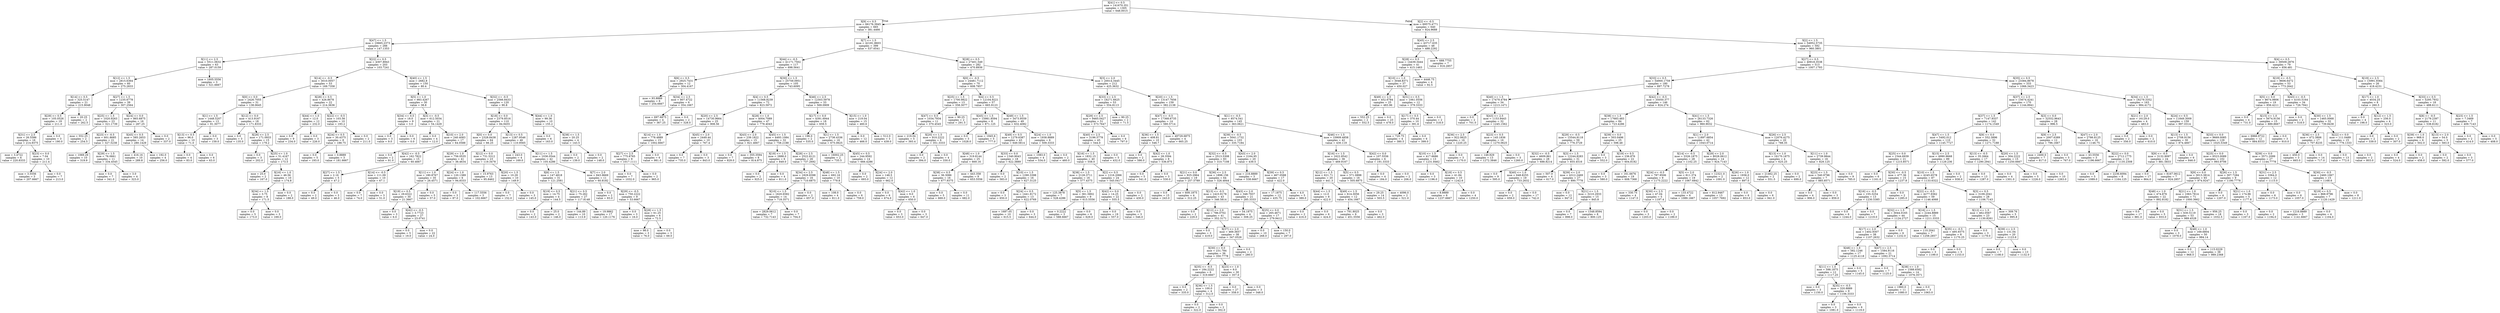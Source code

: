 digraph Tree {
node [shape=box] ;
0 [label="X[41] <= 0.5\nmse = 141670.351\nsamples = 1305\nvalue = 648.0015"] ;
1 [label="X[9] <= 0.5\nmse = 66176.3945\nsamples = 665\nvalue = 381.4466"] ;
0 -> 1 [labeldistance=2.5, labelangle=45, headlabel="True"] ;
2 [label="X[47] <= 1.5\nmse = 10665.2373\nsamples = 266\nvalue = 147.1353"] ;
1 -> 2 ;
3 [label="X[11] <= 2.5\nmse = 5511.0632\nsamples = 63\nvalue = 287.0159"] ;
2 -> 3 ;
4 [label="X[12] <= 1.5\nmse = 2815.6364\nsamples = 60\nvalue = 275.2833"] ;
3 -> 4 ;
5 [label="X[14] <= 0.5\nmse = 325.5147\nsamples = 21\nvalue = 215.9048"] ;
4 -> 5 ;
6 [label="X[29] <= 0.5\nmse = 105.0526\nsamples = 19\nvalue = 211.0"] ;
5 -> 6 ;
7 [label="X[31] <= 2.5\nmse = 26.5586\nsamples = 16\nvalue = 214.9375"] ;
6 -> 7 ;
8 [label="mse = 3.4722\nsamples = 6\nvalue = 220.8333"] ;
7 -> 8 ;
9 [label="X[23] <= 0.0\nmse = 7.04\nsamples = 10\nvalue = 211.4"] ;
7 -> 9 ;
10 [label="mse = 3.5556\nsamples = 3\nvalue = 207.6667"] ;
9 -> 10 ;
11 [label="mse = 0.0\nsamples = 7\nvalue = 213.0"] ;
9 -> 11 ;
12 [label="mse = 0.0\nsamples = 3\nvalue = 190.0"] ;
6 -> 12 ;
13 [label="mse = 20.25\nsamples = 2\nvalue = 262.5"] ;
5 -> 13 ;
14 [label="X[27] <= 1.5\nmse = 1235.6778\nsamples = 39\nvalue = 307.2564"] ;
4 -> 14 ;
15 [label="X[25] <= 1.5\nmse = 1020.9263\nsamples = 23\nvalue = 321.1739"] ;
14 -> 15 ;
16 [label="mse = 552.25\nsamples = 2\nvalue = 254.5"] ;
15 -> 16 ;
17 [label="X[23] <= -0.5\nmse = 601.8685\nsamples = 21\nvalue = 327.5238"] ;
15 -> 17 ;
18 [label="mse = 1069.29\nsamples = 10\nvalue = 319.9"] ;
17 -> 18 ;
19 [label="X[29] <= 1.5\nmse = 76.0661\nsamples = 11\nvalue = 334.4545"] ;
17 -> 19 ;
20 [label="mse = 0.0\nsamples = 7\nvalue = 341.0"] ;
19 -> 20 ;
21 [label="mse = 3.0\nsamples = 4\nvalue = 323.0"] ;
19 -> 21 ;
22 [label="X[24] <= 0.0\nmse = 865.6875\nsamples = 16\nvalue = 287.25"] ;
14 -> 22 ;
23 [label="X[45] <= 0.5\nmse = 585.2653\nsamples = 14\nvalue = 280.1429"] ;
22 -> 23 ;
24 [label="mse = 416.16\nsamples = 10\nvalue = 289.8"] ;
23 -> 24 ;
25 [label="mse = 192.0\nsamples = 4\nvalue = 256.0"] ;
23 -> 25 ;
26 [label="mse = 0.0\nsamples = 2\nvalue = 337.0"] ;
22 -> 26 ;
27 [label="mse = 1605.5556\nsamples = 3\nvalue = 521.6667"] ;
3 -> 27 ;
28 [label="X[22] <= 0.5\nmse = 4307.8943\nsamples = 203\nvalue = 103.7241"] ;
2 -> 28 ;
29 [label="X[14] <= -0.5\nmse = 3010.0057\nsamples = 53\nvalue = 169.7358"] ;
28 -> 29 ;
30 [label="X[0] <= 0.0\nmse = 2426.7055\nsamples = 31\nvalue = 138.0645"] ;
29 -> 30 ;
31 [label="X[1] <= 1.5\nmse = 1448.5207\nsamples = 13\nvalue = 91.3077"] ;
30 -> 31 ;
32 [label="X[13] <= 0.5\nmse = 96.0\nsamples = 10\nvalue = 71.0"] ;
31 -> 32 ;
33 [label="mse = 0.0\nsamples = 4\nvalue = 83.0"] ;
32 -> 33 ;
34 [label="mse = 0.0\nsamples = 6\nvalue = 63.0"] ;
32 -> 34 ;
35 [label="mse = 0.0\nsamples = 3\nvalue = 159.0"] ;
31 -> 35 ;
36 [label="X[12] <= 0.0\nmse = 413.9167\nsamples = 18\nvalue = 171.8333"] ;
30 -> 36 ;
37 [label="mse = 0.0\nsamples = 3\nvalue = 135.0"] ;
36 -> 37 ;
38 [label="X[28] <= 2.5\nmse = 171.0933\nsamples = 15\nvalue = 179.2"] ;
36 -> 38 ;
39 [label="mse = 0.0\nsamples = 3\nvalue = 202.0"] ;
38 -> 39 ;
40 [label="X[25] <= 1.0\nmse = 51.4167\nsamples = 12\nvalue = 173.5"] ;
38 -> 40 ;
41 [label="mse = 25.0\nsamples = 2\nvalue = 167.0"] ;
40 -> 41 ;
42 [label="X[16] <= 1.0\nmse = 46.56\nsamples = 10\nvalue = 174.8"] ;
40 -> 42 ;
43 [label="X[34] <= 1.5\nmse = 3.75\nsamples = 8\nvalue = 171.5"] ;
42 -> 43 ;
44 [label="mse = 0.0\nsamples = 5\nvalue = 173.0"] ;
43 -> 44 ;
45 [label="mse = 0.0\nsamples = 3\nvalue = 169.0"] ;
43 -> 45 ;
46 [label="mse = 0.0\nsamples = 2\nvalue = 188.0"] ;
42 -> 46 ;
47 [label="X[28] <= 0.5\nmse = 426.8678\nsamples = 22\nvalue = 214.3636"] ;
29 -> 47 ;
48 [label="X[44] <= 1.0\nmse = 12.0\nsamples = 12\nvalue = 232.0"] ;
47 -> 48 ;
49 [label="mse = 0.0\nsamples = 9\nvalue = 234.0"] ;
48 -> 49 ;
50 [label="mse = 0.0\nsamples = 3\nvalue = 226.0"] ;
48 -> 50 ;
51 [label="X[22] <= -0.5\nmse = 103.56\nsamples = 10\nvalue = 193.2"] ;
47 -> 51 ;
52 [label="X[24] <= 0.5\nmse = 30.4375\nsamples = 8\nvalue = 188.75"] ;
51 -> 52 ;
53 [label="mse = 0.0\nsamples = 5\nvalue = 193.0"] ;
52 -> 53 ;
54 [label="mse = 0.8889\nsamples = 3\nvalue = 181.6667"] ;
52 -> 54 ;
55 [label="mse = 0.0\nsamples = 2\nvalue = 211.0"] ;
51 -> 55 ;
56 [label="X[40] <= 1.5\nmse = 2682.8\nsamples = 150\nvalue = 80.4"] ;
28 -> 56 ;
57 [label="X[5] <= 1.0\nmse = 983.4267\nsamples = 30\nvalue = 38.8"] ;
56 -> 57 ;
58 [label="X[34] <= 0.5\nmse = 18.0\nsamples = 9\nvalue = 3.0"] ;
57 -> 58 ;
59 [label="mse = 0.0\nsamples = 3\nvalue = 9.0"] ;
58 -> 59 ;
60 [label="mse = 0.0\nsamples = 6\nvalue = 0.0"] ;
58 -> 60 ;
61 [label="X[3] <= -0.5\nmse = 612.5034\nsamples = 21\nvalue = 54.1429"] ;
57 -> 61 ;
62 [label="mse = 0.0\nsamples = 4\nvalue = 12.0"] ;
61 -> 62 ;
63 [label="X[10] <= 2.0\nmse = 240.4083\nsamples = 17\nvalue = 64.0588"] ;
61 -> 63 ;
64 [label="mse = 0.0\nsamples = 2\nvalue = 91.0"] ;
63 -> 64 ;
65 [label="X[42] <= -0.5\nmse = 162.7822\nsamples = 15\nvalue = 60.4667"] ;
63 -> 65 ;
66 [label="X[27] <= 1.5\nmse = 2.16\nsamples = 5\nvalue = 47.2"] ;
65 -> 66 ;
67 [label="mse = 0.0\nsamples = 2\nvalue = 49.0"] ;
66 -> 67 ;
68 [label="mse = 0.0\nsamples = 3\nvalue = 46.0"] ;
66 -> 68 ;
69 [label="X[14] <= -0.5\nmse = 111.09\nsamples = 10\nvalue = 67.1"] ;
65 -> 69 ;
70 [label="mse = 0.0\nsamples = 7\nvalue = 74.0"] ;
69 -> 70 ;
71 [label="mse = 0.0\nsamples = 3\nvalue = 51.0"] ;
69 -> 71 ;
72 [label="X[32] <= -0.5\nmse = 2566.8433\nsamples = 120\nvalue = 90.8"] ;
56 -> 72 ;
73 [label="X[18] <= 0.0\nmse = 2379.8516\nsamples = 110\nvalue = 84.9455"] ;
72 -> 73 ;
74 [label="X[0] <= 0.0\nmse = 2328.8438\nsamples = 64\nvalue = 66.25"] ;
73 -> 74 ;
75 [label="X[29] <= 1.0\nmse = 756.0535\nsamples = 41\nvalue = 36.4634"] ;
74 -> 75 ;
76 [label="X[11] <= 1.0\nmse = 180.8767\nsamples = 35\nvalue = 26.4571"] ;
75 -> 76 ;
77 [label="X[19] <= 0.5\nmse = 29.6322\nsamples = 30\nvalue = 21.3667"] ;
76 -> 77 ;
78 [label="mse = 0.0\nsamples = 3\nvalue = 6.0"] ;
77 -> 78 ;
79 [label="X[42] <= -0.5\nmse = 3.7723\nsamples = 27\nvalue = 23.0741"] ;
77 -> 79 ;
80 [label="mse = 0.0\nsamples = 5\nvalue = 19.0"] ;
79 -> 80 ;
81 [label="mse = 0.0\nsamples = 22\nvalue = 24.0"] ;
79 -> 81 ;
82 [label="mse = 0.0\nsamples = 5\nvalue = 57.0"] ;
76 -> 82 ;
83 [label="X[24] <= 1.0\nmse = 120.1389\nsamples = 6\nvalue = 94.8333"] ;
75 -> 83 ;
84 [label="mse = 0.0\nsamples = 3\nvalue = 87.0"] ;
83 -> 84 ;
85 [label="mse = 117.5556\nsamples = 3\nvalue = 102.6667"] ;
83 -> 85 ;
86 [label="X[12] <= 0.0\nmse = 731.5312\nsamples = 23\nvalue = 119.3478"] ;
74 -> 86 ;
87 [label="mse = 15.9763\nsamples = 13\nvalue = 95.8462"] ;
86 -> 87 ;
88 [label="X[20] <= 1.5\nmse = 10.29\nsamples = 10\nvalue = 149.9"] ;
86 -> 88 ;
89 [label="mse = 0.0\nsamples = 7\nvalue = 152.0"] ;
88 -> 89 ;
90 [label="mse = 0.0\nsamples = 3\nvalue = 145.0"] ;
88 -> 90 ;
91 [label="X[13] <= 0.5\nmse = 1287.9546\nsamples = 46\nvalue = 110.9565"] ;
73 -> 91 ;
92 [label="mse = 243.0\nsamples = 4\nvalue = 169.0"] ;
91 -> 92 ;
93 [label="X[11] <= 1.5\nmse = 1036.0544\nsamples = 42\nvalue = 105.4286"] ;
91 -> 93 ;
94 [label="X[6] <= 1.5\nmse = 147.4818\nsamples = 31\nvalue = 121.2581"] ;
93 -> 94 ;
95 [label="X[19] <= 0.5\nmse = 14.75\nsamples = 4\nvalue = 144.5"] ;
94 -> 95 ;
96 [label="mse = 0.0\nsamples = 2\nvalue = 143.0"] ;
95 -> 96 ;
97 [label="mse = 25.0\nsamples = 2\nvalue = 146.0"] ;
95 -> 97 ;
98 [label="X[21] <= 0.5\nmse = 75.262\nsamples = 27\nvalue = 117.8148"] ;
94 -> 98 ;
99 [label="mse = 144.89\nsamples = 10\nvalue = 113.9"] ;
98 -> 99 ;
100 [label="mse = 19.9862\nsamples = 17\nvalue = 120.1176"] ;
98 -> 100 ;
101 [label="X[7] <= 2.0\nmse = 843.9669\nsamples = 11\nvalue = 60.8182"] ;
93 -> 101 ;
102 [label="mse = 0.0\nsamples = 2\nvalue = 93.0"] ;
101 -> 102 ;
103 [label="X[29] <= -0.5\nmse = 750.2222\nsamples = 9\nvalue = 53.6667"] ;
101 -> 103 ;
104 [label="mse = 0.0\nsamples = 3\nvalue = 16.0"] ;
103 -> 104 ;
105 [label="X[28] <= 1.5\nmse = 61.25\nsamples = 6\nvalue = 72.5"] ;
103 -> 105 ;
106 [label="mse = 98.0\nsamples = 3\nvalue = 76.0"] ;
105 -> 106 ;
107 [label="mse = 0.0\nsamples = 3\nvalue = 69.0"] ;
105 -> 107 ;
108 [label="X[44] <= 1.0\nmse = 99.36\nsamples = 10\nvalue = 155.2"] ;
72 -> 108 ;
109 [label="mse = 0.0\nsamples = 6\nvalue = 163.0"] ;
108 -> 109 ;
110 [label="X[38] <= 1.5\nmse = 20.25\nsamples = 4\nvalue = 143.5"] ;
108 -> 110 ;
111 [label="mse = 0.0\nsamples = 2\nvalue = 139.0"] ;
110 -> 111 ;
112 [label="mse = 0.0\nsamples = 2\nvalue = 148.0"] ;
110 -> 112 ;
113 [label="X[7] <= 1.5\nmse = 42181.8603\nsamples = 399\nvalue = 537.6541"] ;
1 -> 113 ;
114 [label="X[44] <= -0.5\nmse = 41171.7502\nsamples = 117\nvalue = 698.5641"] ;
113 -> 114 ;
115 [label="X[6] <= 0.5\nmse = 2925.7431\nsamples = 12\nvalue = 304.4167"] ;
114 -> 115 ;
116 [label="mse = 93.8889\nsamples = 6\nvalue = 254.6667"] ;
115 -> 116 ;
117 [label="X[34] <= 2.5\nmse = 807.4722\nsamples = 6\nvalue = 354.1667"] ;
115 -> 117 ;
118 [label="mse = 697.6875\nsamples = 4\nvalue = 367.25"] ;
117 -> 118 ;
119 [label="mse = 0.0\nsamples = 2\nvalue = 328.0"] ;
117 -> 119 ;
120 [label="X[30] <= 1.5\nmse = 25759.0951\nsamples = 105\nvalue = 743.6095"] ;
114 -> 120 ;
121 [label="X[4] <= 0.5\nmse = 11568.8239\nsamples = 72\nvalue = 823.5972"] ;
120 -> 121 ;
122 [label="X[20] <= 2.5\nmse = 14730.9664\nsamples = 25\nvalue = 908.56"] ;
121 -> 122 ;
123 [label="X[14] <= 1.0\nmse = 778.4889\nsamples = 15\nvalue = 1002.6667"] ;
122 -> 123 ;
124 [label="X[27] <= 2.5\nmse = 775.8765\nsamples = 9\nvalue = 1017.1111"] ;
123 -> 124 ;
125 [label="mse = 0.0\nsamples = 7\nvalue = 1032.0"] ;
124 -> 125 ;
126 [label="mse = 0.0\nsamples = 2\nvalue = 965.0"] ;
124 -> 126 ;
127 [label="mse = 0.0\nsamples = 6\nvalue = 981.0"] ;
123 -> 127 ;
128 [label="X[45] <= 2.0\nmse = 2449.44\nsamples = 10\nvalue = 767.4"] ;
122 -> 128 ;
129 [label="mse = 0.0\nsamples = 7\nvalue = 735.0"] ;
128 -> 129 ;
130 [label="mse = 0.0\nsamples = 3\nvalue = 843.0"] ;
128 -> 130 ;
131 [label="X[28] <= 1.0\nmse = 4004.7089\nsamples = 47\nvalue = 778.4043"] ;
121 -> 131 ;
132 [label="X[43] <= 2.0\nmse = 239.1822\nsamples = 15\nvalue = 821.4667"] ;
131 -> 132 ;
133 [label="mse = 0.0\nsamples = 7\nvalue = 829.0"] ;
132 -> 133 ;
134 [label="mse = 355.3594\nsamples = 8\nvalue = 814.875"] ;
132 -> 134 ;
135 [label="X[45] <= 1.5\nmse = 4493.1084\nsamples = 32\nvalue = 758.2188"] ;
131 -> 135 ;
136 [label="X[18] <= 1.5\nmse = 2888.0\nsamples = 6\nvalue = 849.0"] ;
135 -> 136 ;
137 [label="mse = 0.0\nsamples = 2\nvalue = 925.0"] ;
136 -> 137 ;
138 [label="mse = 0.0\nsamples = 4\nvalue = 811.0"] ;
136 -> 138 ;
139 [label="X[28] <= 2.5\nmse = 2522.8121\nsamples = 26\nvalue = 737.2692"] ;
135 -> 139 ;
140 [label="X[34] <= 2.5\nmse = 1829.8398\nsamples = 16\nvalue = 710.6875"] ;
139 -> 140 ;
141 [label="X[10] <= 1.5\nmse = 1620.6582\nsamples = 14\nvalue = 718.3571"] ;
140 -> 141 ;
142 [label="mse = 2829.0612\nsamples = 7\nvalue = 732.7143"] ;
141 -> 142 ;
143 [label="mse = 0.0\nsamples = 7\nvalue = 704.0"] ;
141 -> 143 ;
144 [label="mse = 0.0\nsamples = 2\nvalue = 657.0"] ;
140 -> 144 ;
145 [label="X[48] <= 1.5\nmse = 692.16\nsamples = 10\nvalue = 779.8"] ;
139 -> 145 ;
146 [label="mse = 108.0\nsamples = 4\nvalue = 811.0"] ;
145 -> 146 ;
147 [label="mse = 0.0\nsamples = 6\nvalue = 759.0"] ;
145 -> 147 ;
148 [label="X[46] <= 2.5\nmse = 12303.5978\nsamples = 33\nvalue = 569.0909"] ;
120 -> 148 ;
149 [label="X[17] <= 0.0\nmse = 4391.6944\nsamples = 18\nvalue = 659.5"] ;
148 -> 149 ;
150 [label="mse = 196.0\nsamples = 2\nvalue = 535.0"] ;
149 -> 150 ;
151 [label="X[1] <= 1.5\nmse = 2736.4336\nsamples = 16\nvalue = 675.0625"] ;
149 -> 151 ;
152 [label="mse = 16002.25\nsamples = 2\nvalue = 735.5"] ;
151 -> 152 ;
153 [label="X[45] <= 0.5\nmse = 244.9592\nsamples = 14\nvalue = 666.4286"] ;
151 -> 153 ;
154 [label="mse = 0.0\nsamples = 2\nvalue = 693.0"] ;
153 -> 154 ;
155 [label="X[24] <= 2.0\nmse = 148.5\nsamples = 12\nvalue = 662.0"] ;
153 -> 155 ;
156 [label="mse = 0.0\nsamples = 6\nvalue = 674.0"] ;
155 -> 156 ;
157 [label="X[42] <= 1.0\nmse = 9.0\nsamples = 6\nvalue = 650.0"] ;
155 -> 157 ;
158 [label="mse = 0.0\nsamples = 3\nvalue = 653.0"] ;
157 -> 158 ;
159 [label="mse = 0.0\nsamples = 3\nvalue = 647.0"] ;
157 -> 159 ;
160 [label="X[15] <= 1.0\nmse = 219.04\nsamples = 15\nvalue = 460.6"] ;
148 -> 160 ;
161 [label="mse = 0.0\nsamples = 12\nvalue = 466.0"] ;
160 -> 161 ;
162 [label="mse = 512.0\nsamples = 3\nvalue = 439.0"] ;
160 -> 162 ;
163 [label="X[28] <= 0.5\nmse = 27401.549\nsamples = 282\nvalue = 470.8936"] ;
113 -> 163 ;
164 [label="X[0] <= -0.5\nmse = 24481.7112\nsamples = 70\nvalue = 608.7857"] ;
163 -> 164 ;
165 [label="X[25] <= 1.5\nmse = 1700.9822\nsamples = 13\nvalue = 358.3077"] ;
164 -> 165 ;
166 [label="X[47] <= 0.5\nmse = 1034.7934\nsamples = 11\nvalue = 370.4545"] ;
165 -> 166 ;
167 [label="mse = 219.04\nsamples = 5\nvalue = 393.4"] ;
166 -> 167 ;
168 [label="X[20] <= 1.5\nmse = 910.2222\nsamples = 6\nvalue = 351.3333"] ;
166 -> 168 ;
169 [label="mse = 0.0\nsamples = 2\nvalue = 394.0"] ;
168 -> 169 ;
170 [label="mse = 0.0\nsamples = 4\nvalue = 330.0"] ;
168 -> 170 ;
171 [label="mse = 90.25\nsamples = 2\nvalue = 291.5"] ;
165 -> 171 ;
172 [label="X[4] <= 0.5\nmse = 12104.9221\nsamples = 57\nvalue = 665.9123"] ;
164 -> 172 ;
173 [label="X[45] <= 1.5\nmse = 15981.8594\nsamples = 8\nvalue = 871.125"] ;
172 -> 173 ;
174 [label="mse = 0.0\nsamples = 3\nvalue = 1028.0"] ;
173 -> 174 ;
175 [label="mse = 1945.6\nsamples = 5\nvalue = 777.0"] ;
173 -> 175 ;
176 [label="X[49] <= 1.5\nmse = 3473.9559\nsamples = 49\nvalue = 632.4082"] ;
172 -> 176 ;
177 [label="X[49] <= 0.5\nmse = 1279.6387\nsamples = 43\nvalue = 649.5814"] ;
176 -> 177 ;
178 [label="X[48] <= 1.0\nmse = 319.8144\nsamples = 25\nvalue = 669.16"] ;
177 -> 178 ;
179 [label="X[38] <= 0.5\nmse = 36.3086\nsamples = 16\nvalue = 677.9375"] ;
178 -> 179 ;
180 [label="mse = 0.0\nsamples = 5\nvalue = 669.0"] ;
179 -> 180 ;
181 [label="mse = 0.0\nsamples = 11\nvalue = 682.0"] ;
179 -> 181 ;
182 [label="mse = 443.358\nsamples = 9\nvalue = 653.5556"] ;
178 -> 182 ;
183 [label="X[33] <= 0.0\nmse = 1340.9043\nsamples = 18\nvalue = 622.3889"] ;
177 -> 183 ;
184 [label="mse = 0.0\nsamples = 2\nvalue = 583.0"] ;
183 -> 184 ;
185 [label="X[10] <= 1.5\nmse = 1290.3398\nsamples = 16\nvalue = 627.3125"] ;
183 -> 185 ;
186 [label="mse = 0.0\nsamples = 3\nvalue = 650.0"] ;
185 -> 186 ;
187 [label="X[24] <= 0.5\nmse = 1441.9172\nsamples = 13\nvalue = 622.0769"] ;
185 -> 187 ;
188 [label="mse = 1687.05\nsamples = 10\nvalue = 615.5"] ;
187 -> 188 ;
189 [label="mse = 0.0\nsamples = 3\nvalue = 644.0"] ;
187 -> 189 ;
190 [label="X[24] <= 1.0\nmse = 1938.8889\nsamples = 6\nvalue = 509.3333"] ;
176 -> 190 ;
191 [label="mse = 1083.0\nsamples = 4\nvalue = 534.0"] ;
190 -> 191 ;
192 [label="mse = 0.0\nsamples = 2\nvalue = 460.0"] ;
190 -> 192 ;
193 [label="X[3] <= 2.0\nmse = 20014.3445\nsamples = 212\nvalue = 425.3632"] ;
163 -> 193 ;
194 [label="X[33] <= 2.5\nmse = 18271.6625\nsamples = 53\nvalue = 554.8113"] ;
193 -> 194 ;
195 [label="X[29] <= 2.5\nmse = 9465.0427\nsamples = 51\nvalue = 573.7647"] ;
194 -> 195 ;
196 [label="X[40] <= 2.5\nmse = 3196.5778\nsamples = 45\nvalue = 544.0"] ;
195 -> 196 ;
197 [label="X[16] <= 1.5\nmse = 1832.15\nsamples = 40\nvalue = 558.0"] ;
196 -> 197 ;
198 [label="X[38] <= 1.5\nmse = 2126.3711\nsamples = 16\nvalue = 577.4375"] ;
197 -> 198 ;
199 [label="mse = 125.3878\nsamples = 7\nvalue = 528.4286"] ;
198 -> 199 ;
200 [label="X[5] <= 1.5\nmse = 361.5802\nsamples = 9\nvalue = 615.5556"] ;
198 -> 200 ;
201 [label="mse = 0.2222\nsamples = 3\nvalue = 588.6667"] ;
200 -> 201 ;
202 [label="mse = 0.0\nsamples = 6\nvalue = 629.0"] ;
200 -> 202 ;
203 [label="X[2] <= 0.5\nmse = 1216.2066\nsamples = 24\nvalue = 545.0417"] ;
197 -> 203 ;
204 [label="X[42] <= 0.0\nmse = 14.25\nsamples = 22\nvalue = 555.5"] ;
203 -> 204 ;
205 [label="mse = 0.0\nsamples = 19\nvalue = 557.0"] ;
204 -> 205 ;
206 [label="mse = 0.0\nsamples = 3\nvalue = 546.0"] ;
204 -> 206 ;
207 [label="mse = 0.0\nsamples = 2\nvalue = 430.0"] ;
203 -> 207 ;
208 [label="mse = 0.0\nsamples = 5\nvalue = 432.0"] ;
196 -> 208 ;
209 [label="mse = 0.0\nsamples = 6\nvalue = 797.0"] ;
195 -> 209 ;
210 [label="mse = 90.25\nsamples = 2\nvalue = 71.5"] ;
194 -> 210 ;
211 [label="X[20] <= 1.5\nmse = 13147.7656\nsamples = 159\nvalue = 382.2138"] ;
193 -> 211 ;
212 [label="X[47] <= -0.5\nmse = 17368.6735\nsamples = 14\nvalue = 580.5714"] ;
211 -> 212 ;
213 [label="X[36] <= 1.5\nmse = 408.81\nsamples = 10\nvalue = 546.7"] ;
212 -> 213 ;
214 [label="mse = 0.0\nsamples = 2\nvalue = 586.0"] ;
213 -> 214 ;
215 [label="X[42] <= 1.0\nmse = 28.3594\nsamples = 8\nvalue = 536.875"] ;
213 -> 215 ;
216 [label="mse = 0.0\nsamples = 5\nvalue = 541.0"] ;
215 -> 216 ;
217 [label="mse = 0.0\nsamples = 3\nvalue = 530.0"] ;
215 -> 217 ;
218 [label="mse = 49729.6875\nsamples = 4\nvalue = 665.25"] ;
212 -> 218 ;
219 [label="X[1] <= -0.5\nmse = 8574.541\nsamples = 145\nvalue = 363.0621"] ;
211 -> 219 ;
220 [label="X[39] <= -0.5\nmse = 5041.1732\nsamples = 103\nvalue = 335.7184"] ;
219 -> 220 ;
221 [label="X[32] <= -0.5\nmse = 2513.5308\nsamples = 83\nvalue = 310.7108"] ;
220 -> 221 ;
222 [label="X[21] <= 0.0\nmse = 925.2964\nsamples = 19\nvalue = 257.5789"] ;
221 -> 222 ;
223 [label="mse = 0.0\nsamples = 15\nvalue = 243.0"] ;
222 -> 223 ;
224 [label="mse = 609.1875\nsamples = 4\nvalue = 312.25"] ;
222 -> 224 ;
225 [label="X[36] <= 2.5\nmse = 1898.156\nsamples = 64\nvalue = 326.4844"] ;
221 -> 225 ;
226 [label="X[13] <= -0.5\nmse = 1423.9178\nsamples = 43\nvalue = 346.5814"] ;
225 -> 226 ;
227 [label="mse = 0.0\nsamples = 2\nvalue = 229.0"] ;
226 -> 227 ;
228 [label="X[12] <= 2.0\nmse = 786.0702\nsamples = 41\nvalue = 352.3171"] ;
226 -> 228 ;
229 [label="mse = 0.0\nsamples = 3\nvalue = 419.0"] ;
228 -> 229 ;
230 [label="X[37] <= 2.0\nmse = 469.3657\nsamples = 38\nvalue = 347.0526"] ;
228 -> 230 ;
231 [label="X[30] <= 0.0\nmse = 231.784\nsamples = 36\nvalue = 350.7778"] ;
230 -> 231 ;
232 [label="X[35] <= -0.5\nmse = 184.2222\nsamples = 6\nvalue = 319.6667"] ;
231 -> 232 ;
233 [label="mse = 0.0\nsamples = 2\nvalue = 335.0"] ;
232 -> 233 ;
234 [label="X[36] <= 1.5\nmse = 100.0\nsamples = 4\nvalue = 312.0"] ;
232 -> 234 ;
235 [label="mse = 0.0\nsamples = 2\nvalue = 322.0"] ;
234 -> 235 ;
236 [label="mse = 0.0\nsamples = 2\nvalue = 302.0"] ;
234 -> 236 ;
237 [label="X[23] <= 1.0\nmse = 9.0\nsamples = 30\nvalue = 357.0"] ;
231 -> 237 ;
238 [label="mse = 0.0\nsamples = 27\nvalue = 358.0"] ;
237 -> 238 ;
239 [label="mse = 0.0\nsamples = 3\nvalue = 348.0"] ;
237 -> 239 ;
240 [label="mse = 0.0\nsamples = 2\nvalue = 280.0"] ;
230 -> 240 ;
241 [label="X[43] <= 2.0\nmse = 348.7937\nsamples = 21\nvalue = 285.3333"] ;
225 -> 241 ;
242 [label="mse = 54.1875\nsamples = 4\nvalue = 308.25"] ;
241 -> 242 ;
243 [label="X[25] <= 0.0\nmse = 265.4671\nsamples = 17\nvalue = 279.9412"] ;
241 -> 243 ;
244 [label="mse = 0.0\nsamples = 10\nvalue = 268.0"] ;
243 -> 244 ;
245 [label="mse = 150.0\nsamples = 7\nvalue = 297.0"] ;
243 -> 245 ;
246 [label="X[43] <= 2.0\nmse = 2164.95\nsamples = 20\nvalue = 439.5"] ;
220 -> 246 ;
247 [label="mse = 216.8889\nsamples = 3\nvalue = 538.6667"] ;
246 -> 247 ;
248 [label="X[39] <= 0.5\nmse = 467.0588\nsamples = 17\nvalue = 422.0"] ;
246 -> 248 ;
249 [label="mse = 17.1875\nsamples = 12\nvalue = 435.75"] ;
248 -> 249 ;
250 [label="mse = 4.0\nsamples = 5\nvalue = 389.0"] ;
248 -> 250 ;
251 [label="X[46] <= 1.5\nmse = 10909.4858\nsamples = 42\nvalue = 430.119"] ;
219 -> 251 ;
252 [label="X[16] <= 1.5\nmse = 1622.8542\nsamples = 36\nvalue = 469.9167"] ;
251 -> 252 ;
253 [label="X[12] <= 1.5\nmse = 621.71\nsamples = 20\nvalue = 441.3"] ;
252 -> 253 ;
254 [label="X[44] <= 1.5\nmse = 12.0\nsamples = 8\nvalue = 422.0"] ;
253 -> 254 ;
255 [label="mse = 0.0\nsamples = 2\nvalue = 416.0"] ;
254 -> 255 ;
256 [label="mse = 0.0\nsamples = 6\nvalue = 424.0"] ;
254 -> 256 ;
257 [label="X[49] <= 1.5\nmse = 614.3056\nsamples = 12\nvalue = 454.1667"] ;
253 -> 257 ;
258 [label="mse = 791.8025\nsamples = 9\nvalue = 451.5556"] ;
257 -> 258 ;
259 [label="mse = 0.0\nsamples = 3\nvalue = 462.0"] ;
257 -> 259 ;
260 [label="X[5] <= 0.5\nmse = 571.0898\nsamples = 16\nvalue = 505.6875"] ;
252 -> 260 ;
261 [label="mse = 29.25\nsamples = 14\nvalue = 503.5"] ;
260 -> 261 ;
262 [label="mse = 4096.0\nsamples = 2\nvalue = 521.0"] ;
260 -> 262 ;
263 [label="X[42] <= 0.0\nmse = 107.5556\nsamples = 6\nvalue = 191.3333"] ;
251 -> 263 ;
264 [label="mse = 0.0\nsamples = 4\nvalue = 184.0"] ;
263 -> 264 ;
265 [label="mse = 0.0\nsamples = 2\nvalue = 206.0"] ;
263 -> 265 ;
266 [label="X[2] <= -0.5\nmse = 69575.4771\nsamples = 640\nvalue = 924.9688"] ;
0 -> 266 [labeldistance=2.5, labelangle=-45, headlabel="False"] ;
267 [label="X[45] <= 2.5\nmse = 43717.635\nsamples = 48\nvalue = 488.2292"] ;
266 -> 267 ;
268 [label="X[28] <= 0.5\nmse = 14439.3444\nsamples = 41\nvalue = 415.1463"] ;
267 -> 268 ;
269 [label="X[10] <= 1.0\nmse = 3048.8371\nsamples = 37\nvalue = 450.027"] ;
268 -> 269 ;
270 [label="X[49] <= 2.5\nmse = 452.6784\nsamples = 25\nvalue = 483.96"] ;
269 -> 270 ;
271 [label="mse = 552.25\nsamples = 2\nvalue = 552.5"] ;
270 -> 271 ;
272 [label="mse = 0.0\nsamples = 23\nvalue = 478.0"] ;
270 -> 272 ;
273 [label="X[31] <= 0.5\nmse = 1061.0556\nsamples = 12\nvalue = 379.3333"] ;
269 -> 273 ;
274 [label="X[17] <= 0.5\nmse = 370.44\nsamples = 10\nvalue = 391.6"] ;
273 -> 274 ;
275 [label="mse = 720.75\nsamples = 4\nvalue = 380.5"] ;
274 -> 275 ;
276 [label="mse = 0.0\nsamples = 6\nvalue = 399.0"] ;
274 -> 276 ;
277 [label="mse = 0.0\nsamples = 2\nvalue = 318.0"] ;
273 -> 277 ;
278 [label="mse = 4446.75\nsamples = 4\nvalue = 92.5"] ;
268 -> 278 ;
279 [label="mse = 688.7755\nsamples = 7\nvalue = 916.2857"] ;
267 -> 279 ;
280 [label="X[2] <= 1.5\nmse = 54952.5735\nsamples = 592\nvalue = 960.3801"] ;
266 -> 280 ;
281 [label="X[27] <= 0.5\nmse = 40918.3538\nsamples = 513\nvalue = 1007.1793"] ;
280 -> 281 ;
282 [label="X[33] <= 0.5\nmse = 54900.1759\nsamples = 180\nvalue = 897.7278"] ;
281 -> 282 ;
283 [label="X[40] <= 1.5\nmse = 17479.4784\nsamples = 34\nvalue = 1213.1471"] ;
282 -> 283 ;
284 [label="mse = 0.0\nsamples = 2\nvalue = 701.0"] ;
283 -> 284 ;
285 [label="X[43] <= 2.5\nmse = 1153.9443\nsamples = 32\nvalue = 1245.1562"] ;
283 -> 285 ;
286 [label="X[36] <= 2.5\nmse = 922.0625\nsamples = 16\nvalue = 1220.25"] ;
285 -> 286 ;
287 [label="X[10] <= 1.5\nmse = 417.6686\nsamples = 13\nvalue = 1231.8462"] ;
286 -> 287 ;
288 [label="mse = 0.0\nsamples = 3\nvalue = 1196.0"] ;
287 -> 288 ;
289 [label="X[18] <= 0.5\nmse = 41.84\nsamples = 10\nvalue = 1242.6"] ;
287 -> 289 ;
290 [label="mse = 8.8889\nsamples = 6\nvalue = 1237.6667"] ;
289 -> 290 ;
291 [label="mse = 0.0\nsamples = 4\nvalue = 1250.0"] ;
289 -> 291 ;
292 [label="mse = 0.0\nsamples = 3\nvalue = 1170.0"] ;
286 -> 292 ;
293 [label="X[23] <= 0.5\nmse = 145.1836\nsamples = 16\nvalue = 1270.0625"] ;
285 -> 293 ;
294 [label="mse = 149.929\nsamples = 13\nvalue = 1272.3846"] ;
293 -> 294 ;
295 [label="mse = 0.0\nsamples = 3\nvalue = 1260.0"] ;
293 -> 295 ;
296 [label="X[42] <= -0.5\nmse = 35050.377\nsamples = 146\nvalue = 824.274"] ;
282 -> 296 ;
297 [label="X[38] <= 1.5\nmse = 17683.483\nsamples = 84\nvalue = 723.4286"] ;
296 -> 297 ;
298 [label="X[29] <= -0.5\nmse = 15544.9118\nsamples = 59\nvalue = 776.3729"] ;
297 -> 298 ;
299 [label="X[32] <= -0.5\nmse = 4609.861\nsamples = 28\nvalue = 688.8214"] ;
298 -> 299 ;
300 [label="mse = 0.0\nsamples = 9\nvalue = 595.0"] ;
299 -> 300 ;
301 [label="X[40] <= 1.0\nmse = 648.8255\nsamples = 19\nvalue = 733.2632"] ;
299 -> 301 ;
302 [label="mse = 0.0\nsamples = 2\nvalue = 659.0"] ;
301 -> 302 ;
303 [label="mse = 0.0\nsamples = 17\nvalue = 742.0"] ;
301 -> 303 ;
304 [label="X[3] <= 1.5\nmse = 12244.8283\nsamples = 31\nvalue = 855.4516"] ;
298 -> 304 ;
305 [label="mse = 507.0\nsamples = 4\nvalue = 617.0"] ;
304 -> 305 ;
306 [label="X[39] <= 2.0\nmse = 4312.2469\nsamples = 27\nvalue = 890.7778"] ;
304 -> 306 ;
307 [label="mse = 0.0\nsamples = 12\nvalue = 947.0"] ;
306 -> 307 ;
308 [label="X[21] <= 1.5\nmse = 3210.2933\nsamples = 15\nvalue = 845.8"] ;
306 -> 308 ;
309 [label="mse = 0.0\nsamples = 7\nvalue = 898.0"] ;
308 -> 309 ;
310 [label="mse = 1548.8594\nsamples = 8\nvalue = 800.125"] ;
308 -> 310 ;
311 [label="X[39] <= 0.0\nmse = 503.0496\nsamples = 25\nvalue = 598.48"] ;
297 -> 311 ;
312 [label="mse = 0.0\nsamples = 3\nvalue = 552.0"] ;
311 -> 312 ;
313 [label="X[19] <= 0.5\nmse = 236.876\nsamples = 22\nvalue = 604.8182"] ;
311 -> 313 ;
314 [label="mse = 0.0\nsamples = 3\nvalue = 580.0"] ;
313 -> 314 ;
315 [label="mse = 161.6676\nsamples = 19\nvalue = 608.7368"] ;
313 -> 315 ;
316 [label="X[41] <= 1.5\nmse = 26133.7326\nsamples = 62\nvalue = 960.9032"] ;
296 -> 316 ;
317 [label="X[1] <= 2.0\nmse = 11897.6854\nsamples = 42\nvalue = 1043.0714"] ;
316 -> 317 ;
318 [label="X[14] <= -0.5\nmse = 3326.1875\nsamples = 28\nvalue = 1102.25"] ;
317 -> 318 ;
319 [label="X[24] <= -0.5\nmse = 787.9506\nsamples = 9\nvalue = 1175.2222"] ;
318 -> 319 ;
320 [label="mse = 330.75\nsamples = 4\nvalue = 1147.5"] ;
319 -> 320 ;
321 [label="X[30] <= 2.5\nmse = 47.04\nsamples = 5\nvalue = 1197.4"] ;
319 -> 321 ;
322 [label="mse = 0.0\nsamples = 3\nvalue = 1203.0"] ;
321 -> 322 ;
323 [label="mse = 0.0\nsamples = 2\nvalue = 1189.0"] ;
321 -> 323 ;
324 [label="X[5] <= 2.0\nmse = 811.374\nsamples = 19\nvalue = 1067.6842"] ;
318 -> 324 ;
325 [label="mse = 133.4722\nsamples = 6\nvalue = 1089.1667"] ;
324 -> 325 ;
326 [label="mse = 812.9467\nsamples = 13\nvalue = 1057.7692"] ;
324 -> 326 ;
327 [label="X[29] <= 2.0\nmse = 8028.0612\nsamples = 14\nvalue = 924.7143"] ;
317 -> 327 ;
328 [label="mse = 12321.0\nsamples = 2\nvalue = 1091.0"] ;
327 -> 328 ;
329 [label="X[26] <= 1.0\nmse = 1936.0\nsamples = 12\nvalue = 897.0"] ;
327 -> 329 ;
330 [label="mse = 0.0\nsamples = 6\nvalue = 853.0"] ;
329 -> 330 ;
331 [label="mse = 0.0\nsamples = 6\nvalue = 941.0"] ;
329 -> 331 ;
332 [label="X[26] <= 2.5\nmse = 12076.4275\nsamples = 20\nvalue = 788.35"] ;
316 -> 332 ;
333 [label="X[13] <= 1.0\nmse = 16170.1875\nsamples = 4\nvalue = 625.25"] ;
332 -> 333 ;
334 [label="mse = 21462.25\nsamples = 2\nvalue = 551.5"] ;
333 -> 334 ;
335 [label="mse = 0.0\nsamples = 2\nvalue = 699.0"] ;
333 -> 335 ;
336 [label="X[11] <= 1.0\nmse = 2739.9844\nsamples = 16\nvalue = 829.125"] ;
332 -> 336 ;
337 [label="X[23] <= 1.5\nmse = 540.9796\nsamples = 7\nvalue = 885.8571"] ;
336 -> 337 ;
338 [label="mse = 0.0\nsamples = 4\nvalue = 906.0"] ;
337 -> 338 ;
339 [label="mse = 0.0\nsamples = 3\nvalue = 859.0"] ;
337 -> 339 ;
340 [label="mse = 0.0\nsamples = 9\nvalue = 785.0"] ;
336 -> 340 ;
341 [label="X[35] <= 0.5\nmse = 23384.8678\nsamples = 333\nvalue = 1066.3423"] ;
281 -> 341 ;
342 [label="X[37] <= 2.5\nmse = 15674.4241\nsamples = 170\nvalue = 1144.8941"] ;
341 -> 342 ;
343 [label="X[37] <= 1.5\nmse = 7147.9337\nsamples = 142\nvalue = 1174.1549"] ;
342 -> 343 ;
344 [label="X[47] <= 1.5\nmse = 5492.012\nsamples = 110\nvalue = 1145.7727"] ;
343 -> 344 ;
345 [label="X[25] <= 0.0\nmse = 1544.6939\nsamples = 21\nvalue = 1215.8571"] ;
344 -> 345 ;
346 [label="mse = 0.0\nsamples = 6\nvalue = 1161.0"] ;
345 -> 346 ;
347 [label="X[30] <= -0.5\nmse = 477.36\nsamples = 15\nvalue = 1237.8"] ;
345 -> 347 ;
348 [label="X[16] <= -0.5\nmse = 155.3254\nsamples = 13\nvalue = 1230.5385"] ;
347 -> 348 ;
349 [label="mse = 0.0\nsamples = 6\nvalue = 1244.0"] ;
348 -> 349 ;
350 [label="mse = 0.0\nsamples = 7\nvalue = 1219.0"] ;
348 -> 350 ;
351 [label="mse = 0.0\nsamples = 2\nvalue = 1285.0"] ;
347 -> 351 ;
352 [label="X[15] <= 2.5\nmse = 4990.9668\nsamples = 89\nvalue = 1129.236"] ;
344 -> 352 ;
353 [label="X[10] <= 1.5\nmse = 4245.6578\nsamples = 87\nvalue = 1133.6322"] ;
352 -> 353 ;
354 [label="X[22] <= -0.5\nmse = 4277.9362\nsamples = 59\nvalue = 1146.4068"] ;
353 -> 354 ;
355 [label="X[32] <= 1.5\nmse = 3044.0165\nsamples = 44\nvalue = 1124.2727"] ;
354 -> 355 ;
356 [label="X[17] <= 2.0\nmse = 1402.9307\nsamples = 38\nvalue = 1107.2632"] ;
355 -> 356 ;
357 [label="X[48] <= 1.0\nmse = 582.1246\nsamples = 17\nvalue = 1125.4118"] ;
356 -> 357 ;
358 [label="X[11] <= 1.0\nmse = 598.1875\nsamples = 12\nvalue = 1117.25"] ;
357 -> 358 ;
359 [label="mse = 0.0\nsamples = 3\nvalue = 1150.0"] ;
358 -> 359 ;
360 [label="X[35] <= -0.5\nmse = 320.8889\nsamples = 9\nvalue = 1106.3333"] ;
358 -> 360 ;
361 [label="mse = 0.0\nsamples = 3\nvalue = 1081.0"] ;
360 -> 361 ;
362 [label="mse = 0.0\nsamples = 6\nvalue = 1119.0"] ;
360 -> 362 ;
363 [label="mse = 0.0\nsamples = 5\nvalue = 1145.0"] ;
357 -> 363 ;
364 [label="X[47] <= 2.5\nmse = 1584.9116\nsamples = 21\nvalue = 1092.5714"] ;
356 -> 364 ;
365 [label="mse = 0.0\nsamples = 7\nvalue = 1125.0"] ;
364 -> 365 ;
366 [label="X[38] <= 1.0\nmse = 1588.6582\nsamples = 14\nvalue = 1076.3571"] ;
364 -> 366 ;
367 [label="mse = 1960.0\nsamples = 11\nvalue = 1080.0"] ;
366 -> 367 ;
368 [label="mse = 0.0\nsamples = 3\nvalue = 1063.0"] ;
366 -> 368 ;
369 [label="mse = 0.0\nsamples = 6\nvalue = 1232.0"] ;
355 -> 369 ;
370 [label="X[16] <= 1.5\nmse = 2244.8889\nsamples = 15\nvalue = 1211.3333"] ;
354 -> 370 ;
371 [label="mse = 110.2041\nsamples = 7\nvalue = 1258.2857"] ;
370 -> 371 ;
372 [label="X[35] <= -0.5\nmse = 495.9375\nsamples = 8\nvalue = 1170.25"] ;
370 -> 372 ;
373 [label="mse = 0.0\nsamples = 3\nvalue = 1199.0"] ;
372 -> 373 ;
374 [label="mse = 0.0\nsamples = 5\nvalue = 1153.0"] ;
372 -> 374 ;
375 [label="X[3] <= 0.5\nmse = 3109.2041\nsamples = 28\nvalue = 1106.7143"] ;
353 -> 375 ;
376 [label="X[12] <= 1.5\nmse = 462.0567\nsamples = 23\nvalue = 1130.8261"] ;
375 -> 376 ;
377 [label="mse = 0.0\nsamples = 3\nvalue = 1179.0"] ;
376 -> 377 ;
378 [label="X[39] <= 2.5\nmse = 131.04\nsamples = 20\nvalue = 1123.6"] ;
376 -> 378 ;
379 [label="mse = 0.0\nsamples = 7\nvalue = 1108.0"] ;
378 -> 379 ;
380 [label="mse = 0.0\nsamples = 13\nvalue = 1132.0"] ;
378 -> 380 ;
381 [label="mse = 309.76\nsamples = 5\nvalue = 995.8"] ;
375 -> 381 ;
382 [label="mse = 0.0\nsamples = 2\nvalue = 938.0"] ;
352 -> 382 ;
383 [label="X[9] <= 0.0\nmse = 552.3896\nsamples = 32\nvalue = 1271.7188"] ;
343 -> 383 ;
384 [label="X[13] <= -0.5\nmse = 35.2664\nsamples = 17\nvalue = 1290.2941"] ;
383 -> 384 ;
385 [label="mse = 0.0\nsamples = 13\nvalue = 1287.0"] ;
384 -> 385 ;
386 [label="mse = 0.0\nsamples = 4\nvalue = 1301.0"] ;
384 -> 386 ;
387 [label="X[20] <= 1.5\nmse = 304.2222\nsamples = 15\nvalue = 1250.6667"] ;
383 -> 387 ;
388 [label="mse = 0.0\nsamples = 5\nvalue = 1226.0"] ;
387 -> 388 ;
389 [label="mse = 0.0\nsamples = 10\nvalue = 1263.0"] ;
387 -> 389 ;
390 [label="X[3] <= 0.0\nmse = 32552.9643\nsamples = 28\nvalue = 996.5"] ;
342 -> 390 ;
391 [label="X[9] <= 2.5\nmse = 2007.6389\nsamples = 12\nvalue = 796.1667"] ;
390 -> 391 ;
392 [label="mse = 2400.0\nsamples = 7\nvalue = 817.0"] ;
391 -> 392 ;
393 [label="mse = 0.0\nsamples = 5\nvalue = 767.0"] ;
391 -> 393 ;
394 [label="X[47] <= 2.0\nmse = 2786.8125\nsamples = 16\nvalue = 1146.75"] ;
390 -> 394 ;
395 [label="mse = 43.5556\nsamples = 3\nvalue = 1196.6667"] ;
394 -> 395 ;
396 [label="X[22] <= 0.0\nmse = 2712.1775\nsamples = 13\nvalue = 1135.2308"] ;
394 -> 396 ;
397 [label="mse = 0.0\nsamples = 5\nvalue = 1089.0"] ;
396 -> 397 ;
398 [label="mse = 2236.6094\nsamples = 8\nvalue = 1164.125"] ;
396 -> 398 ;
399 [label="X[34] <= 1.5\nmse = 18279.3352\nsamples = 163\nvalue = 984.4172"] ;
341 -> 399 ;
400 [label="X[21] <= 2.0\nmse = 16129.0\nsamples = 4\nvalue = 483.0"] ;
399 -> 400 ;
401 [label="mse = 0.0\nsamples = 2\nvalue = 356.0"] ;
400 -> 401 ;
402 [label="mse = 0.0\nsamples = 2\nvalue = 610.0"] ;
400 -> 402 ;
403 [label="X[24] <= 0.5\nmse = 11849.3009\nsamples = 159\nvalue = 997.0314"] ;
399 -> 403 ;
404 [label="X[13] <= 1.5\nmse = 2708.9156\nsamples = 30\nvalue = 874.4667"] ;
403 -> 404 ;
405 [label="X[9] <= -0.5\nmse = 3132.9097\nsamples = 24\nvalue = 881.5833"] ;
404 -> 405 ;
406 [label="mse = 0.0\nsamples = 17\nvalue = 864.0"] ;
405 -> 406 ;
407 [label="mse = 8167.0612\nsamples = 7\nvalue = 924.2857"] ;
405 -> 407 ;
408 [label="mse = 0.0\nsamples = 6\nvalue = 846.0"] ;
404 -> 408 ;
409 [label="X[33] <= 0.0\nmse = 9669.0085\nsamples = 129\nvalue = 1025.5349"] ;
403 -> 409 ;
410 [label="X[25] <= 0.0\nmse = 6523.0089\nsamples = 102\nvalue = 993.9706"] ;
409 -> 410 ;
411 [label="X[9] <= 0.0\nmse = 3013.3814\nsamples = 93\nvalue = 974.9247"] ;
410 -> 411 ;
412 [label="X[48] <= 1.0\nmse = 474.876\nsamples = 22\nvalue = 892.8182"] ;
411 -> 412 ;
413 [label="mse = 0.0\nsamples = 17\nvalue = 881.0"] ;
412 -> 413 ;
414 [label="mse = 0.0\nsamples = 5\nvalue = 933.0"] ;
412 -> 414 ;
415 [label="X[21] <= 1.0\nmse = 1063.7814\nsamples = 71\nvalue = 1000.3662"] ;
411 -> 415 ;
416 [label="X[31] <= 1.5\nmse = 630.5119\nsamples = 53\nvalue = 989.4528"] ;
415 -> 416 ;
417 [label="mse = 0.0\nsamples = 3\nvalue = 1078.0"] ;
416 -> 417 ;
418 [label="X[48] <= 1.0\nmse = 169.6804\nsamples = 50\nvalue = 984.14"] ;
416 -> 418 ;
419 [label="mse = 0.0\nsamples = 12\nvalue = 968.0"] ;
418 -> 419 ;
420 [label="mse = 115.0229\nsamples = 38\nvalue = 989.2368"] ;
418 -> 420 ;
421 [label="mse = 956.25\nsamples = 18\nvalue = 1032.5"] ;
415 -> 421 ;
422 [label="X[26] <= 1.5\nmse = 307.7284\nsamples = 9\nvalue = 1190.7778"] ;
410 -> 422 ;
423 [label="mse = 0.0\nsamples = 4\nvalue = 1207.0"] ;
422 -> 423 ;
424 [label="X[21] <= 1.0\nmse = 174.96\nsamples = 5\nvalue = 1177.8"] ;
422 -> 424 ;
425 [label="mse = 0.0\nsamples = 3\nvalue = 1167.0"] ;
424 -> 425 ;
426 [label="mse = 0.0\nsamples = 2\nvalue = 1194.0"] ;
424 -> 426 ;
427 [label="X[39] <= 0.0\nmse = 3571.2099\nsamples = 27\nvalue = 1144.7778"] ;
409 -> 427 ;
428 [label="X[31] <= 2.5\nmse = 3364.0\nsamples = 12\nvalue = 1115.0"] ;
427 -> 428 ;
429 [label="mse = 0.0\nsamples = 6\nvalue = 1173.0"] ;
428 -> 429 ;
430 [label="mse = 0.0\nsamples = 6\nvalue = 1057.0"] ;
428 -> 430 ;
431 [label="X[30] <= -0.5\nmse = 2460.1067\nsamples = 15\nvalue = 1168.6"] ;
427 -> 431 ;
432 [label="X[19] <= 0.5\nmse = 868.9796\nsamples = 7\nvalue = 1120.1429"] ;
431 -> 432 ;
433 [label="mse = 1216.8889\nsamples = 3\nvalue = 1141.6667"] ;
432 -> 433 ;
434 [label="mse = 0.0\nsamples = 4\nvalue = 1104.0"] ;
432 -> 434 ;
435 [label="mse = 0.0\nsamples = 8\nvalue = 1211.0"] ;
431 -> 435 ;
436 [label="X[4] <= 0.5\nmse = 39509.2876\nsamples = 79\nvalue = 656.481"] ;
280 -> 436 ;
437 [label="X[19] <= -0.5\nmse = 9606.6472\nsamples = 53\nvalue = 773.2642"] ;
436 -> 437 ;
438 [label="X[5] <= 0.0\nmse = 8674.9806\nsamples = 19\nvalue = 856.4211"] ;
437 -> 438 ;
439 [label="mse = 0.0\nsamples = 4\nvalue = 731.0"] ;
438 -> 439 ;
440 [label="X[15] <= 1.0\nmse = 5674.9156\nsamples = 15\nvalue = 889.8667"] ;
438 -> 440 ;
441 [label="mse = 6966.9722\nsamples = 12\nvalue = 884.8333"] ;
440 -> 441 ;
442 [label="mse = 0.0\nsamples = 3\nvalue = 910.0"] ;
440 -> 442 ;
443 [label="X[43] <= -0.5\nmse = 4103.5164\nsamples = 34\nvalue = 726.7941"] ;
437 -> 443 ;
444 [label="mse = 0.0\nsamples = 2\nvalue = 518.0"] ;
443 -> 444 ;
445 [label="X[30] <= 1.5\nmse = 1465.0068\nsamples = 32\nvalue = 739.8438"] ;
443 -> 445 ;
446 [label="X[36] <= 2.5\nmse = 472.3806\nsamples = 17\nvalue = 707.8235"] ;
445 -> 446 ;
447 [label="mse = 450.0\nsamples = 3\nvalue = 665.0"] ;
446 -> 447 ;
448 [label="mse = 0.0\nsamples = 14\nvalue = 717.0"] ;
446 -> 448 ;
449 [label="X[22] <= 0.0\nmse = 111.0489\nsamples = 15\nvalue = 776.1333"] ;
445 -> 449 ;
450 [label="mse = 0.0\nsamples = 13\nvalue = 772.0"] ;
449 -> 450 ;
451 [label="mse = 0.0\nsamples = 2\nvalue = 803.0"] ;
449 -> 451 ;
452 [label="X[19] <= 2.5\nmse = 15991.9364\nsamples = 26\nvalue = 418.4231"] ;
436 -> 452 ;
453 [label="X[17] <= 1.0\nmse = 4034.25\nsamples = 8\nvalue = 260.5"] ;
452 -> 453 ;
454 [label="mse = 0.0\nsamples = 4\nvalue = 198.0"] ;
453 -> 454 ;
455 [label="X[12] <= 1.5\nmse = 256.0\nsamples = 4\nvalue = 323.0"] ;
453 -> 455 ;
456 [label="mse = 0.0\nsamples = 2\nvalue = 339.0"] ;
455 -> 456 ;
457 [label="mse = 0.0\nsamples = 2\nvalue = 307.0"] ;
455 -> 457 ;
458 [label="X[33] <= 0.5\nmse = 5295.7932\nsamples = 18\nvalue = 488.6111"] ;
452 -> 458 ;
459 [label="X[8] <= -0.5\nmse = 2179.2397\nsamples = 11\nvalue = 538.8182"] ;
458 -> 459 ;
460 [label="X[39] <= 1.0\nmse = 968.0\nsamples = 6\nvalue = 502.0"] ;
459 -> 460 ;
461 [label="mse = 0.0\nsamples = 4\nvalue = 524.0"] ;
460 -> 461 ;
462 [label="mse = 0.0\nsamples = 2\nvalue = 458.0"] ;
460 -> 462 ;
463 [label="X[13] <= 2.0\nmse = 54.0\nsamples = 5\nvalue = 583.0"] ;
459 -> 463 ;
464 [label="mse = 0.0\nsamples = 2\nvalue = 592.0"] ;
463 -> 464 ;
465 [label="mse = 0.0\nsamples = 3\nvalue = 577.0"] ;
463 -> 465 ;
466 [label="X[23] <= 1.5\nmse = 7.3469\nsamples = 7\nvalue = 409.7143"] ;
458 -> 466 ;
467 [label="mse = 0.0\nsamples = 2\nvalue = 414.0"] ;
466 -> 467 ;
468 [label="mse = 0.0\nsamples = 5\nvalue = 408.0"] ;
466 -> 468 ;
}
